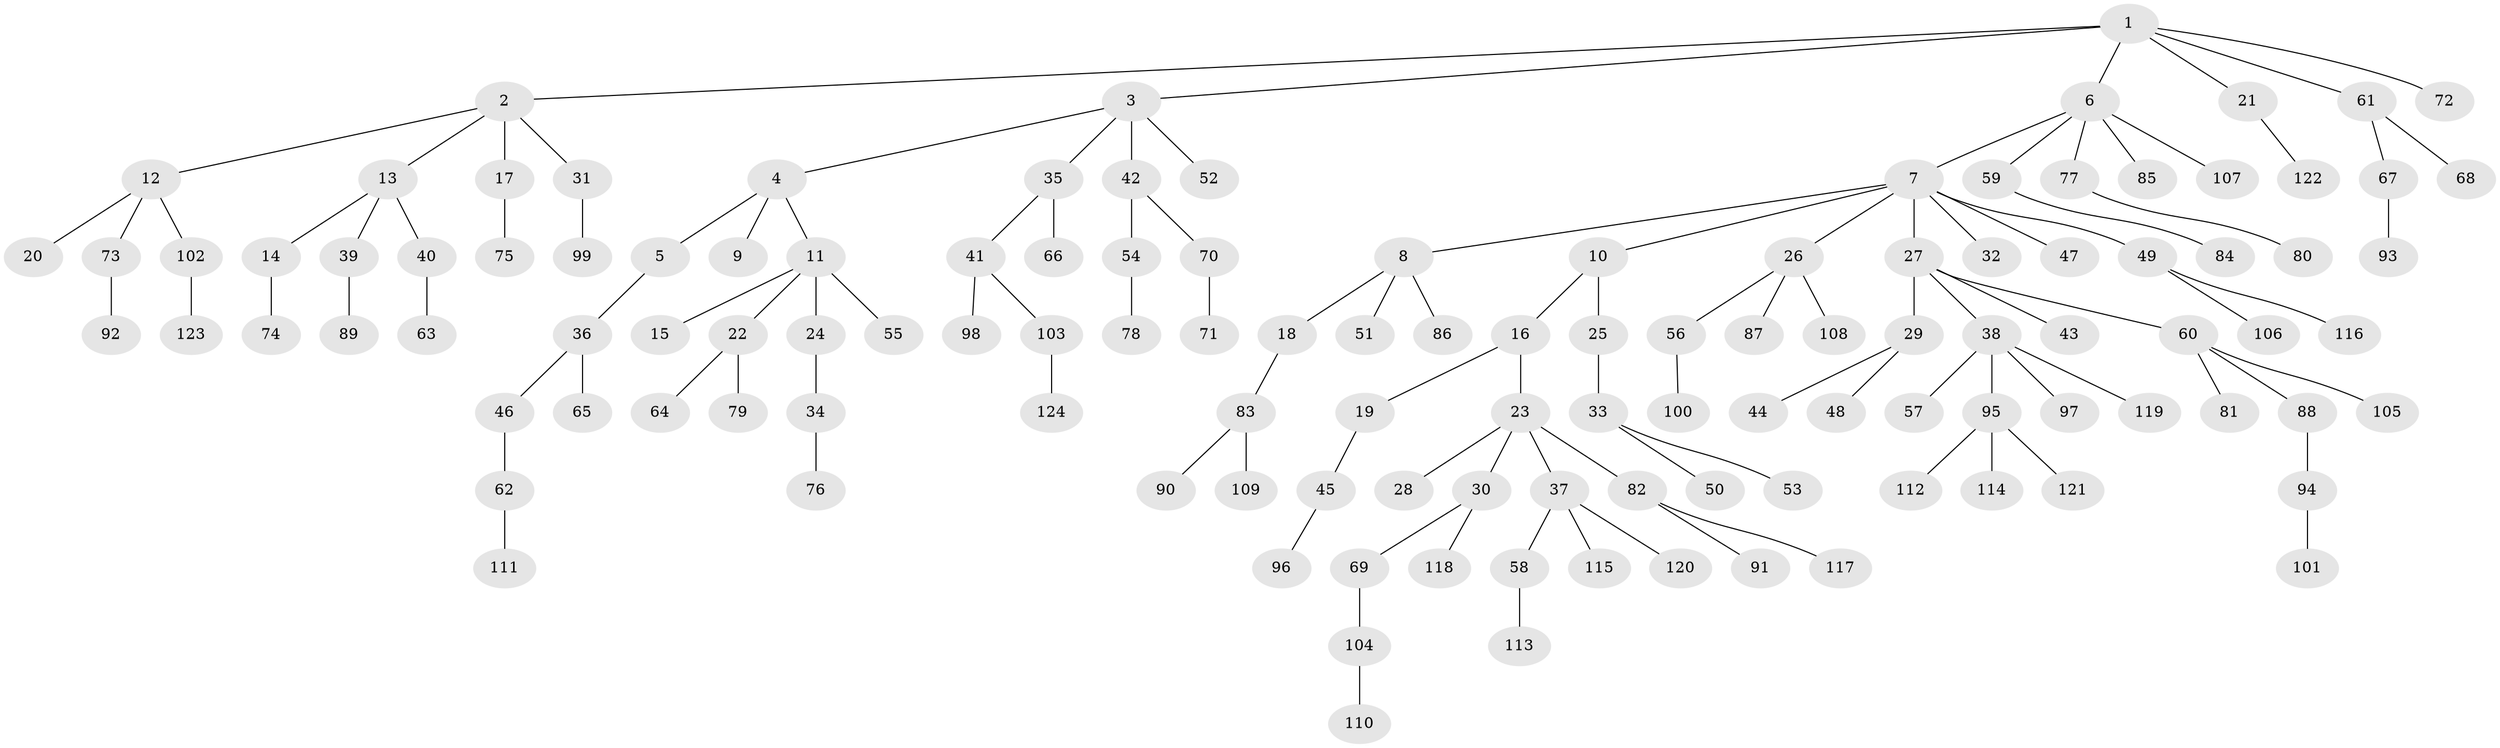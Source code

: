 // Generated by graph-tools (version 1.1) at 2025/26/03/09/25 03:26:26]
// undirected, 124 vertices, 123 edges
graph export_dot {
graph [start="1"]
  node [color=gray90,style=filled];
  1;
  2;
  3;
  4;
  5;
  6;
  7;
  8;
  9;
  10;
  11;
  12;
  13;
  14;
  15;
  16;
  17;
  18;
  19;
  20;
  21;
  22;
  23;
  24;
  25;
  26;
  27;
  28;
  29;
  30;
  31;
  32;
  33;
  34;
  35;
  36;
  37;
  38;
  39;
  40;
  41;
  42;
  43;
  44;
  45;
  46;
  47;
  48;
  49;
  50;
  51;
  52;
  53;
  54;
  55;
  56;
  57;
  58;
  59;
  60;
  61;
  62;
  63;
  64;
  65;
  66;
  67;
  68;
  69;
  70;
  71;
  72;
  73;
  74;
  75;
  76;
  77;
  78;
  79;
  80;
  81;
  82;
  83;
  84;
  85;
  86;
  87;
  88;
  89;
  90;
  91;
  92;
  93;
  94;
  95;
  96;
  97;
  98;
  99;
  100;
  101;
  102;
  103;
  104;
  105;
  106;
  107;
  108;
  109;
  110;
  111;
  112;
  113;
  114;
  115;
  116;
  117;
  118;
  119;
  120;
  121;
  122;
  123;
  124;
  1 -- 2;
  1 -- 3;
  1 -- 6;
  1 -- 21;
  1 -- 61;
  1 -- 72;
  2 -- 12;
  2 -- 13;
  2 -- 17;
  2 -- 31;
  3 -- 4;
  3 -- 35;
  3 -- 42;
  3 -- 52;
  4 -- 5;
  4 -- 9;
  4 -- 11;
  5 -- 36;
  6 -- 7;
  6 -- 59;
  6 -- 77;
  6 -- 85;
  6 -- 107;
  7 -- 8;
  7 -- 10;
  7 -- 26;
  7 -- 27;
  7 -- 32;
  7 -- 47;
  7 -- 49;
  8 -- 18;
  8 -- 51;
  8 -- 86;
  10 -- 16;
  10 -- 25;
  11 -- 15;
  11 -- 22;
  11 -- 24;
  11 -- 55;
  12 -- 20;
  12 -- 73;
  12 -- 102;
  13 -- 14;
  13 -- 39;
  13 -- 40;
  14 -- 74;
  16 -- 19;
  16 -- 23;
  17 -- 75;
  18 -- 83;
  19 -- 45;
  21 -- 122;
  22 -- 64;
  22 -- 79;
  23 -- 28;
  23 -- 30;
  23 -- 37;
  23 -- 82;
  24 -- 34;
  25 -- 33;
  26 -- 56;
  26 -- 87;
  26 -- 108;
  27 -- 29;
  27 -- 38;
  27 -- 43;
  27 -- 60;
  29 -- 44;
  29 -- 48;
  30 -- 69;
  30 -- 118;
  31 -- 99;
  33 -- 50;
  33 -- 53;
  34 -- 76;
  35 -- 41;
  35 -- 66;
  36 -- 46;
  36 -- 65;
  37 -- 58;
  37 -- 115;
  37 -- 120;
  38 -- 57;
  38 -- 95;
  38 -- 97;
  38 -- 119;
  39 -- 89;
  40 -- 63;
  41 -- 98;
  41 -- 103;
  42 -- 54;
  42 -- 70;
  45 -- 96;
  46 -- 62;
  49 -- 106;
  49 -- 116;
  54 -- 78;
  56 -- 100;
  58 -- 113;
  59 -- 84;
  60 -- 81;
  60 -- 88;
  60 -- 105;
  61 -- 67;
  61 -- 68;
  62 -- 111;
  67 -- 93;
  69 -- 104;
  70 -- 71;
  73 -- 92;
  77 -- 80;
  82 -- 91;
  82 -- 117;
  83 -- 90;
  83 -- 109;
  88 -- 94;
  94 -- 101;
  95 -- 112;
  95 -- 114;
  95 -- 121;
  102 -- 123;
  103 -- 124;
  104 -- 110;
}
